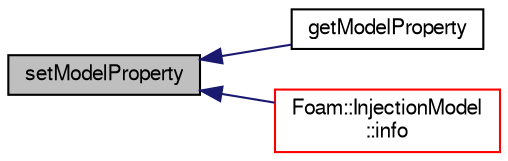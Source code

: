 digraph "setModelProperty"
{
  bgcolor="transparent";
  edge [fontname="FreeSans",fontsize="10",labelfontname="FreeSans",labelfontsize="10"];
  node [fontname="FreeSans",fontsize="10",shape=record];
  rankdir="LR";
  Node431 [label="setModelProperty",height=0.2,width=0.4,color="black", fillcolor="grey75", style="filled", fontcolor="black"];
  Node431 -> Node432 [dir="back",color="midnightblue",fontsize="10",style="solid",fontname="FreeSans"];
  Node432 [label="getModelProperty",height=0.2,width=0.4,color="black",URL="$a28266.html#a62fea0e76d51a1dd141ec300030869d7",tooltip="Retrieve generic property from the sub-model. "];
  Node431 -> Node433 [dir="back",color="midnightblue",fontsize="10",style="solid",fontname="FreeSans"];
  Node433 [label="Foam::InjectionModel\l::info",height=0.2,width=0.4,color="red",URL="$a24074.html#a535c2aef67becff77ed292ab0eceb44c",tooltip="Write injection info to stream. "];
}
